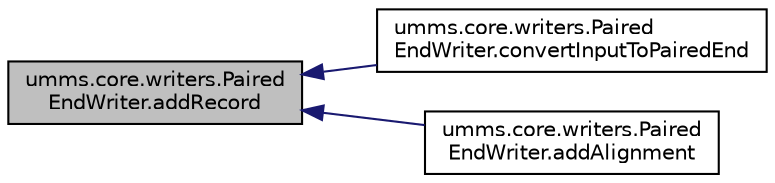 digraph "umms.core.writers.PairedEndWriter.addRecord"
{
  edge [fontname="Helvetica",fontsize="10",labelfontname="Helvetica",labelfontsize="10"];
  node [fontname="Helvetica",fontsize="10",shape=record];
  rankdir="LR";
  Node1 [label="umms.core.writers.Paired\lEndWriter.addRecord",height=0.2,width=0.4,color="black", fillcolor="grey75", style="filled" fontcolor="black"];
  Node1 -> Node2 [dir="back",color="midnightblue",fontsize="10",style="solid",fontname="Helvetica"];
  Node2 [label="umms.core.writers.Paired\lEndWriter.convertInputToPairedEnd",height=0.2,width=0.4,color="black", fillcolor="white", style="filled",URL="$classumms_1_1core_1_1writers_1_1_paired_end_writer.html#a7681512eb93745733ef348dbccf184ba"];
  Node1 -> Node3 [dir="back",color="midnightblue",fontsize="10",style="solid",fontname="Helvetica"];
  Node3 [label="umms.core.writers.Paired\lEndWriter.addAlignment",height=0.2,width=0.4,color="black", fillcolor="white", style="filled",URL="$classumms_1_1core_1_1writers_1_1_paired_end_writer.html#a29ba6b639ded42279e167c354987710b"];
}
